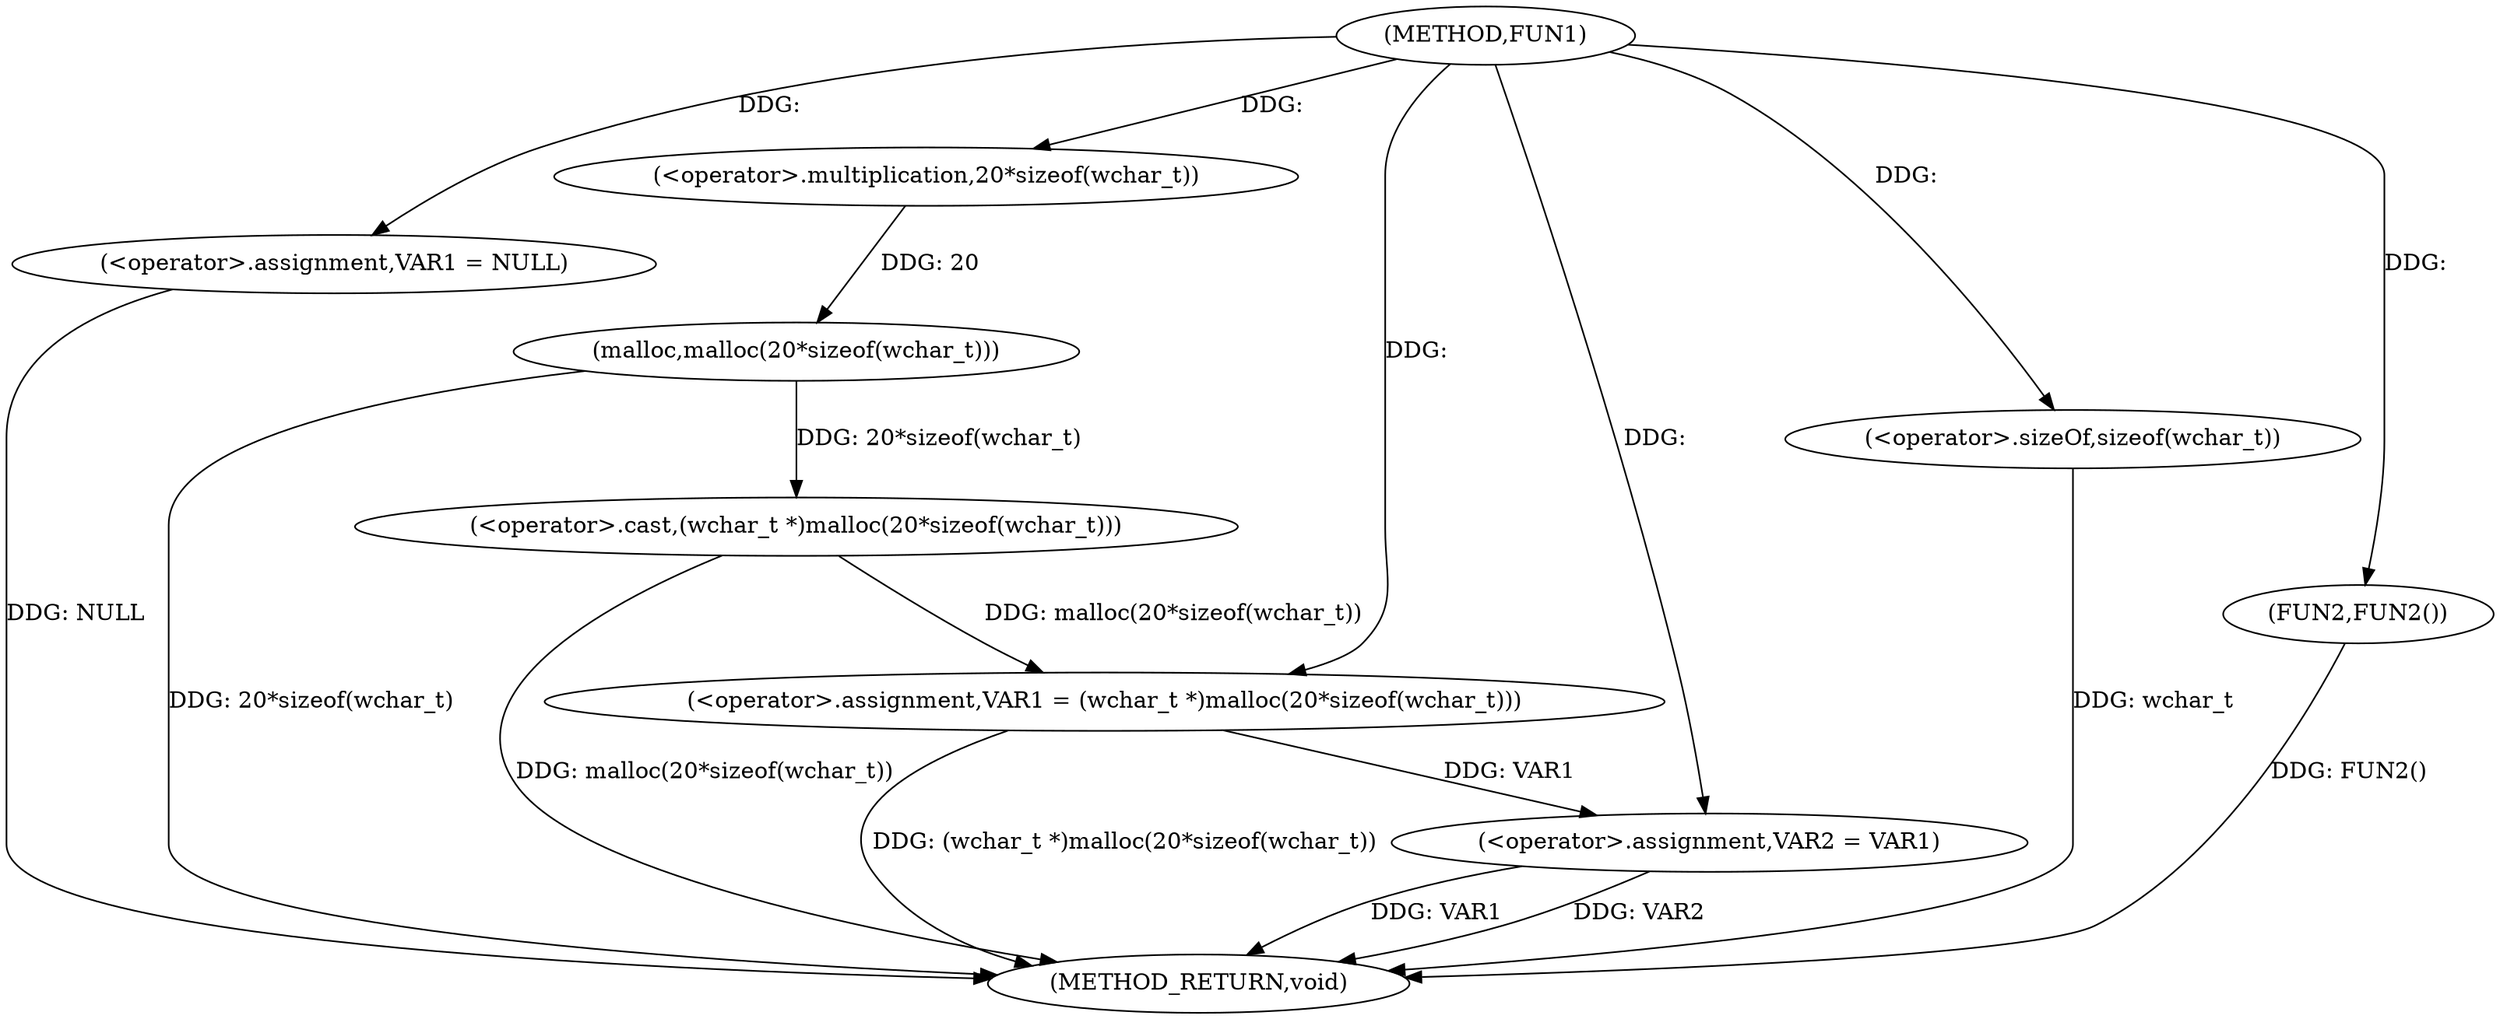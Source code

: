 digraph FUN1 {  
"1000100" [label = "(METHOD,FUN1)" ]
"1000119" [label = "(METHOD_RETURN,void)" ]
"1000103" [label = "(<operator>.assignment,VAR1 = NULL)" ]
"1000106" [label = "(<operator>.assignment,VAR1 = (wchar_t *)malloc(20*sizeof(wchar_t)))" ]
"1000108" [label = "(<operator>.cast,(wchar_t *)malloc(20*sizeof(wchar_t)))" ]
"1000110" [label = "(malloc,malloc(20*sizeof(wchar_t)))" ]
"1000111" [label = "(<operator>.multiplication,20*sizeof(wchar_t))" ]
"1000113" [label = "(<operator>.sizeOf,sizeof(wchar_t))" ]
"1000115" [label = "(<operator>.assignment,VAR2 = VAR1)" ]
"1000118" [label = "(FUN2,FUN2())" ]
  "1000115" -> "1000119"  [ label = "DDG: VAR1"] 
  "1000106" -> "1000119"  [ label = "DDG: (wchar_t *)malloc(20*sizeof(wchar_t))"] 
  "1000103" -> "1000119"  [ label = "DDG: NULL"] 
  "1000113" -> "1000119"  [ label = "DDG: wchar_t"] 
  "1000118" -> "1000119"  [ label = "DDG: FUN2()"] 
  "1000108" -> "1000119"  [ label = "DDG: malloc(20*sizeof(wchar_t))"] 
  "1000110" -> "1000119"  [ label = "DDG: 20*sizeof(wchar_t)"] 
  "1000115" -> "1000119"  [ label = "DDG: VAR2"] 
  "1000100" -> "1000103"  [ label = "DDG: "] 
  "1000108" -> "1000106"  [ label = "DDG: malloc(20*sizeof(wchar_t))"] 
  "1000100" -> "1000106"  [ label = "DDG: "] 
  "1000110" -> "1000108"  [ label = "DDG: 20*sizeof(wchar_t)"] 
  "1000111" -> "1000110"  [ label = "DDG: 20"] 
  "1000100" -> "1000111"  [ label = "DDG: "] 
  "1000100" -> "1000113"  [ label = "DDG: "] 
  "1000106" -> "1000115"  [ label = "DDG: VAR1"] 
  "1000100" -> "1000115"  [ label = "DDG: "] 
  "1000100" -> "1000118"  [ label = "DDG: "] 
}
